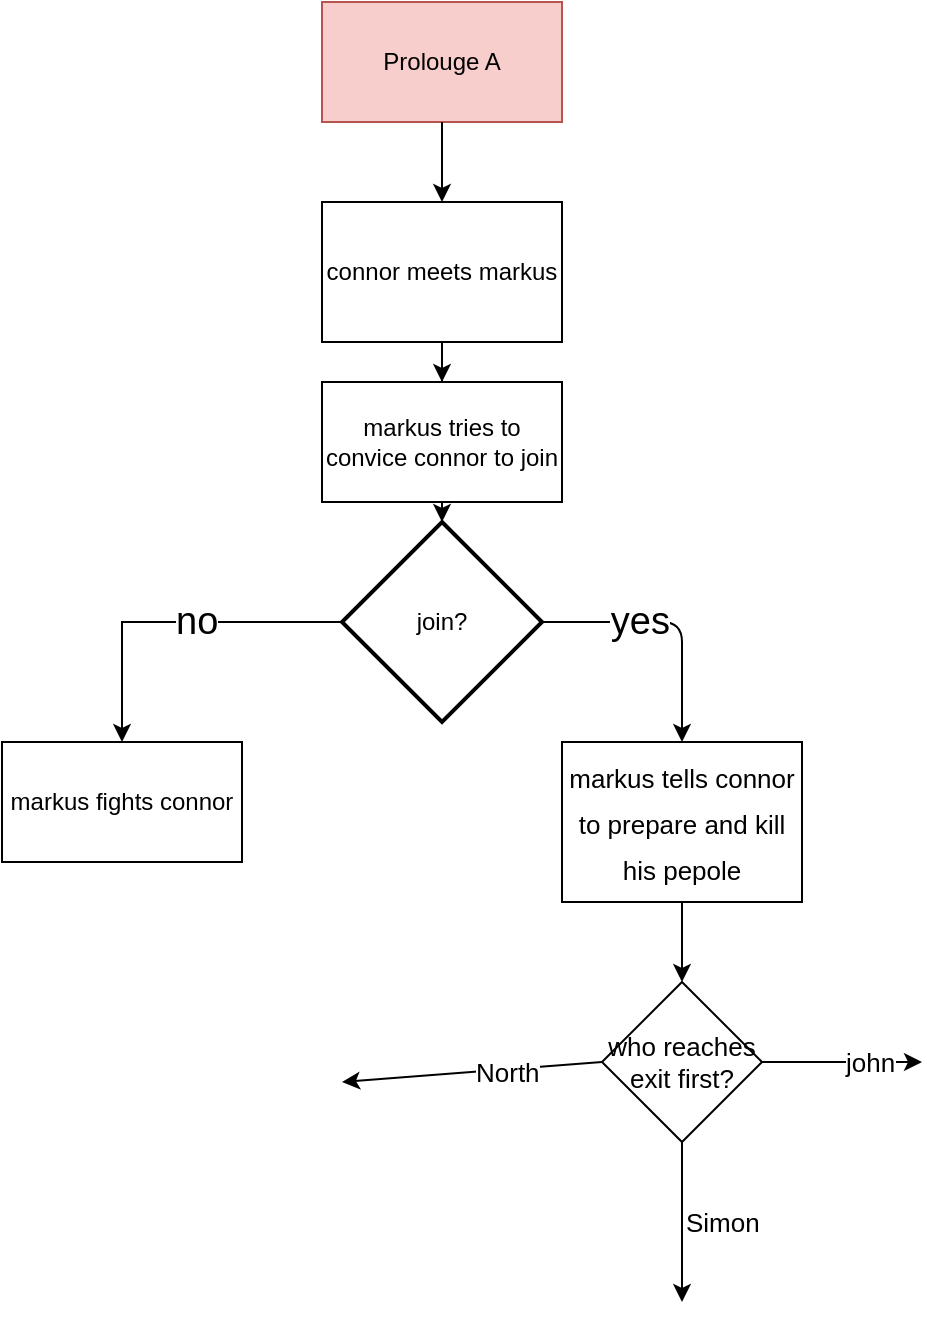 <mxfile version="14.9.5" type="github" pages="2"><diagram id="BBrt9mGEf9Q73akp0OjH" name="Prolouge B"><mxGraphModel dx="868" dy="1540" grid="1" gridSize="10" guides="1" tooltips="1" connect="1" arrows="1" fold="1" page="1" pageScale="1" pageWidth="850" pageHeight="1100" math="0" shadow="0"><root><mxCell id="0"/><mxCell id="1" parent="0"/><mxCell id="MaQCProfMfruXZnc7tDZ-3" style="edgeStyle=orthogonalEdgeStyle;rounded=0;orthogonalLoop=1;jettySize=auto;html=1;" parent="1" source="MaQCProfMfruXZnc7tDZ-2" target="MaQCProfMfruXZnc7tDZ-4" edge="1"><mxGeometry relative="1" as="geometry"><mxPoint x="420" y="180" as="targetPoint"/></mxGeometry></mxCell><mxCell id="MaQCProfMfruXZnc7tDZ-2" value="connor meets markus" style="rounded=0;whiteSpace=wrap;html=1;" parent="1" vertex="1"><mxGeometry x="360" y="60" width="120" height="70" as="geometry"/></mxCell><mxCell id="pl2PKirdChACGvAwaytU-1" style="edgeStyle=orthogonalEdgeStyle;rounded=0;orthogonalLoop=1;jettySize=auto;html=1;exitX=0.5;exitY=1;exitDx=0;exitDy=0;entryX=0.5;entryY=0;entryDx=0;entryDy=0;entryPerimeter=0;fontSize=19;align=left;" parent="1" source="MaQCProfMfruXZnc7tDZ-4" target="MaQCProfMfruXZnc7tDZ-10" edge="1"><mxGeometry relative="1" as="geometry"/></mxCell><mxCell id="MaQCProfMfruXZnc7tDZ-4" value="markus tries to convice connor to join " style="rounded=0;whiteSpace=wrap;html=1;" parent="1" vertex="1"><mxGeometry x="360" y="150" width="120" height="60" as="geometry"/></mxCell><mxCell id="MaQCProfMfruXZnc7tDZ-5" value="Prolouge A" style="rounded=0;whiteSpace=wrap;html=1;fillColor=#f8cecc;strokeColor=#b85450;" parent="1" vertex="1"><mxGeometry x="360" y="-40" width="120" height="60" as="geometry"/></mxCell><mxCell id="MaQCProfMfruXZnc7tDZ-6" value="" style="endArrow=classic;html=1;entryX=0.5;entryY=0;entryDx=0;entryDy=0;exitX=0.5;exitY=1;exitDx=0;exitDy=0;" parent="1" source="MaQCProfMfruXZnc7tDZ-5" target="MaQCProfMfruXZnc7tDZ-2" edge="1"><mxGeometry width="50" height="50" relative="1" as="geometry"><mxPoint x="400" y="160" as="sourcePoint"/><mxPoint x="450" y="110" as="targetPoint"/></mxGeometry></mxCell><mxCell id="MaQCProfMfruXZnc7tDZ-8" value="markus fights connor" style="rounded=0;whiteSpace=wrap;html=1;" parent="1" vertex="1"><mxGeometry x="200" y="330" width="120" height="60" as="geometry"/></mxCell><mxCell id="MaQCProfMfruXZnc7tDZ-11" value="no" style="edgeStyle=orthogonalEdgeStyle;rounded=0;orthogonalLoop=1;jettySize=auto;html=1;exitX=0;exitY=0.5;exitDx=0;exitDy=0;exitPerimeter=0;entryX=0.5;entryY=0;entryDx=0;entryDy=0;fontSize=19;align=left;" parent="1" source="MaQCProfMfruXZnc7tDZ-10" target="MaQCProfMfruXZnc7tDZ-8" edge="1"><mxGeometry relative="1" as="geometry"><mxPoint x="260" y="270" as="targetPoint"/><Array as="points"><mxPoint x="260" y="270"/></Array></mxGeometry></mxCell><mxCell id="MaQCProfMfruXZnc7tDZ-10" value="join?" style="strokeWidth=2;html=1;shape=mxgraph.flowchart.decision;whiteSpace=wrap;" parent="1" vertex="1"><mxGeometry x="370" y="220" width="100" height="100" as="geometry"/></mxCell><mxCell id="pl2PKirdChACGvAwaytU-4" style="edgeStyle=orthogonalEdgeStyle;rounded=0;orthogonalLoop=1;jettySize=auto;html=1;exitX=0.5;exitY=1;exitDx=0;exitDy=0;fontSize=19;align=left;" parent="1" source="MaQCProfMfruXZnc7tDZ-12" target="pl2PKirdChACGvAwaytU-3" edge="1"><mxGeometry relative="1" as="geometry"/></mxCell><mxCell id="MaQCProfMfruXZnc7tDZ-12" value="&lt;font style=&quot;font-size: 13px&quot;&gt;markus tells connor to prepare and kill his pepole&lt;br&gt;&lt;/font&gt;" style="rounded=0;whiteSpace=wrap;html=1;fontSize=19;" parent="1" vertex="1"><mxGeometry x="480" y="330" width="120" height="80" as="geometry"/></mxCell><mxCell id="MaQCProfMfruXZnc7tDZ-13" value="&lt;div align=&quot;right&quot;&gt;yes&lt;/div&gt;" style="endArrow=classic;html=1;fontSize=19;align=right;exitX=1;exitY=0.5;exitDx=0;exitDy=0;exitPerimeter=0;" parent="1" source="MaQCProfMfruXZnc7tDZ-10" edge="1"><mxGeometry width="50" height="50" relative="1" as="geometry"><mxPoint x="400" y="280" as="sourcePoint"/><mxPoint x="540" y="330" as="targetPoint"/><Array as="points"><mxPoint x="540" y="270"/></Array></mxGeometry></mxCell><mxCell id="pl2PKirdChACGvAwaytU-3" value="who reaches exit first?" style="rhombus;whiteSpace=wrap;html=1;fontSize=13;" parent="1" vertex="1"><mxGeometry x="500" y="450" width="80" height="80" as="geometry"/></mxCell><mxCell id="pl2PKirdChACGvAwaytU-5" value="Simon" style="endArrow=classic;html=1;fontSize=13;align=left;exitX=0.5;exitY=1;exitDx=0;exitDy=0;" parent="1" source="pl2PKirdChACGvAwaytU-3" edge="1"><mxGeometry width="50" height="50" relative="1" as="geometry"><mxPoint x="430" y="520" as="sourcePoint"/><mxPoint x="540" y="610" as="targetPoint"/></mxGeometry></mxCell><mxCell id="pl2PKirdChACGvAwaytU-6" value="North" style="endArrow=classic;html=1;fontSize=13;align=left;exitX=0;exitY=0.5;exitDx=0;exitDy=0;" parent="1" source="pl2PKirdChACGvAwaytU-3" edge="1"><mxGeometry width="50" height="50" relative="1" as="geometry"><mxPoint x="430" y="520" as="sourcePoint"/><mxPoint x="370" y="500" as="targetPoint"/></mxGeometry></mxCell><mxCell id="pl2PKirdChACGvAwaytU-7" value="john" style="endArrow=classic;html=1;fontSize=13;align=left;exitX=1;exitY=0.5;exitDx=0;exitDy=0;" parent="1" source="pl2PKirdChACGvAwaytU-3" edge="1"><mxGeometry width="50" height="50" relative="1" as="geometry"><mxPoint x="630" y="420" as="sourcePoint"/><mxPoint x="660" y="490" as="targetPoint"/></mxGeometry></mxCell></root></mxGraphModel></diagram><diagram id="LSSXGm6vcwGNFTwDHMby" name="General Path And naming"><mxGraphModel dx="1871" dy="518" grid="1" gridSize="10" guides="1" tooltips="1" connect="1" arrows="1" fold="1" page="1" pageScale="1" pageWidth="850" pageHeight="1100" math="0" shadow="0"><root><mxCell id="HfX8h-T4SEQHQm-ggGO0-0"/><mxCell id="HfX8h-T4SEQHQm-ggGO0-1" parent="HfX8h-T4SEQHQm-ggGO0-0"/><mxCell id="Yl35D-R3RPes-Wa4raZm-1" style="edgeStyle=orthogonalEdgeStyle;rounded=0;orthogonalLoop=1;jettySize=auto;html=1;exitX=0;exitY=0.5;exitDx=0;exitDy=0;fontSize=13;align=left;" edge="1" parent="HfX8h-T4SEQHQm-ggGO0-1" source="Yl35D-R3RPes-Wa4raZm-0" target="Yl35D-R3RPes-Wa4raZm-6"><mxGeometry relative="1" as="geometry"><mxPoint x="170" y="140" as="targetPoint"/></mxGeometry></mxCell><mxCell id="Yl35D-R3RPes-Wa4raZm-2" style="edgeStyle=orthogonalEdgeStyle;rounded=0;orthogonalLoop=1;jettySize=auto;html=1;exitX=0.25;exitY=1;exitDx=0;exitDy=0;fontSize=13;align=left;" edge="1" parent="HfX8h-T4SEQHQm-ggGO0-1" source="Yl35D-R3RPes-Wa4raZm-0" target="Yl35D-R3RPes-Wa4raZm-7"><mxGeometry relative="1" as="geometry"><mxPoint x="290" y="300" as="targetPoint"/></mxGeometry></mxCell><mxCell id="Yl35D-R3RPes-Wa4raZm-3" style="edgeStyle=orthogonalEdgeStyle;rounded=0;orthogonalLoop=1;jettySize=auto;html=1;exitX=0.5;exitY=1;exitDx=0;exitDy=0;fontSize=13;align=left;" edge="1" parent="HfX8h-T4SEQHQm-ggGO0-1" source="Yl35D-R3RPes-Wa4raZm-0" target="Yl35D-R3RPes-Wa4raZm-8"><mxGeometry relative="1" as="geometry"><mxPoint x="390" y="310" as="targetPoint"/></mxGeometry></mxCell><mxCell id="Yl35D-R3RPes-Wa4raZm-4" style="edgeStyle=orthogonalEdgeStyle;rounded=0;orthogonalLoop=1;jettySize=auto;html=1;exitX=0.75;exitY=1;exitDx=0;exitDy=0;fontSize=13;align=left;" edge="1" parent="HfX8h-T4SEQHQm-ggGO0-1" source="Yl35D-R3RPes-Wa4raZm-0" target="Yl35D-R3RPes-Wa4raZm-9"><mxGeometry relative="1" as="geometry"><mxPoint x="490" y="310" as="targetPoint"/></mxGeometry></mxCell><mxCell id="Yl35D-R3RPes-Wa4raZm-0" value="Prolouge" style="rounded=0;whiteSpace=wrap;html=1;fontSize=13;" vertex="1" parent="HfX8h-T4SEQHQm-ggGO0-1"><mxGeometry x="320" y="110" width="120" height="60" as="geometry"/></mxCell><mxCell id="Yl35D-R3RPes-Wa4raZm-6" value="deviant!connor vs traitor!markus (double betrayal)" style="rounded=0;whiteSpace=wrap;html=1;fontSize=13;" vertex="1" parent="HfX8h-T4SEQHQm-ggGO0-1"><mxGeometry x="110" y="110" width="120" height="60" as="geometry"/></mxCell><mxCell id="8kVbPsEmG5lWkNmF-atF-4" style="edgeStyle=orthogonalEdgeStyle;rounded=0;orthogonalLoop=1;jettySize=auto;html=1;exitX=0.75;exitY=1;exitDx=0;exitDy=0;entryX=0.25;entryY=0;entryDx=0;entryDy=0;fontSize=25;align=left;strokeColor=#66FF66;" edge="1" parent="HfX8h-T4SEQHQm-ggGO0-1" source="Yl35D-R3RPes-Wa4raZm-7" target="8kVbPsEmG5lWkNmF-atF-1"><mxGeometry relative="1" as="geometry"/></mxCell><mxCell id="8kVbPsEmG5lWkNmF-atF-5" style="edgeStyle=orthogonalEdgeStyle;rounded=0;orthogonalLoop=1;jettySize=auto;html=1;exitX=0.25;exitY=1;exitDx=0;exitDy=0;entryX=0.25;entryY=0;entryDx=0;entryDy=0;fontSize=25;align=left;strokeColor=#66FF66;" edge="1" parent="HfX8h-T4SEQHQm-ggGO0-1" source="Yl35D-R3RPes-Wa4raZm-7" target="8kVbPsEmG5lWkNmF-atF-0"><mxGeometry relative="1" as="geometry"/></mxCell><mxCell id="Yl35D-R3RPes-Wa4raZm-7" value="North (murder lust)" style="rounded=0;whiteSpace=wrap;html=1;fontSize=13;" vertex="1" parent="HfX8h-T4SEQHQm-ggGO0-1"><mxGeometry x="130" y="290" width="120" height="60" as="geometry"/></mxCell><mxCell id="8kVbPsEmG5lWkNmF-atF-7" style="edgeStyle=orthogonalEdgeStyle;rounded=0;orthogonalLoop=1;jettySize=auto;html=1;exitX=0.25;exitY=1;exitDx=0;exitDy=0;fontSize=25;align=left;fontColor=#66FF66;strokeColor=#66FF66;" edge="1" parent="HfX8h-T4SEQHQm-ggGO0-1" source="Yl35D-R3RPes-Wa4raZm-8" target="8kVbPsEmG5lWkNmF-atF-0"><mxGeometry relative="1" as="geometry"><Array as="points"><mxPoint x="328" y="400"/><mxPoint x="190" y="400"/></Array></mxGeometry></mxCell><mxCell id="8kVbPsEmG5lWkNmF-atF-8" style="edgeStyle=orthogonalEdgeStyle;rounded=0;orthogonalLoop=1;jettySize=auto;html=1;exitX=0.75;exitY=1;exitDx=0;exitDy=0;entryX=0.25;entryY=0;entryDx=0;entryDy=0;fontSize=25;align=left;strokeColor=#66FF66;" edge="1" parent="HfX8h-T4SEQHQm-ggGO0-1" source="Yl35D-R3RPes-Wa4raZm-8" target="8kVbPsEmG5lWkNmF-atF-2"><mxGeometry relative="1" as="geometry"/></mxCell><mxCell id="Yl35D-R3RPes-Wa4raZm-8" value="Josh(peace sign)" style="rounded=0;whiteSpace=wrap;html=1;fontSize=13;" vertex="1" parent="HfX8h-T4SEQHQm-ggGO0-1"><mxGeometry x="300" y="300" width="110" height="50" as="geometry"/></mxCell><mxCell id="8kVbPsEmG5lWkNmF-atF-9" style="edgeStyle=orthogonalEdgeStyle;rounded=0;orthogonalLoop=1;jettySize=auto;html=1;exitX=0.5;exitY=1;exitDx=0;exitDy=0;entryX=0.5;entryY=0;entryDx=0;entryDy=0;fontSize=25;align=left;" edge="1" parent="HfX8h-T4SEQHQm-ggGO0-1" source="Yl35D-R3RPes-Wa4raZm-9" target="8kVbPsEmG5lWkNmF-atF-2"><mxGeometry relative="1" as="geometry"/></mxCell><mxCell id="8kVbPsEmG5lWkNmF-atF-10" style="edgeStyle=orthogonalEdgeStyle;rounded=0;orthogonalLoop=1;jettySize=auto;html=1;exitX=0.25;exitY=1;exitDx=0;exitDy=0;entryX=0.85;entryY=0.033;entryDx=0;entryDy=0;entryPerimeter=0;fontSize=25;align=left;strokeColor=#66FF66;" edge="1" parent="HfX8h-T4SEQHQm-ggGO0-1" source="Yl35D-R3RPes-Wa4raZm-9" target="8kVbPsEmG5lWkNmF-atF-1"><mxGeometry relative="1" as="geometry"><Array as="points"><mxPoint x="480" y="380"/><mxPoint x="392" y="380"/></Array></mxGeometry></mxCell><mxCell id="Yl35D-R3RPes-Wa4raZm-9" value="Simon (left no one)" style="rounded=0;whiteSpace=wrap;html=1;fontSize=13;" vertex="1" parent="HfX8h-T4SEQHQm-ggGO0-1"><mxGeometry x="450" y="290" width="120" height="60" as="geometry"/></mxCell><mxCell id="8kVbPsEmG5lWkNmF-atF-14" style="edgeStyle=orthogonalEdgeStyle;rounded=0;orthogonalLoop=1;jettySize=auto;html=1;exitX=0.5;exitY=1;exitDx=0;exitDy=0;entryX=0.25;entryY=0;entryDx=0;entryDy=0;fontSize=25;align=left;" edge="1" parent="HfX8h-T4SEQHQm-ggGO0-1" source="8kVbPsEmG5lWkNmF-atF-0" target="8kVbPsEmG5lWkNmF-atF-13"><mxGeometry relative="1" as="geometry"/></mxCell><mxCell id="8kVbPsEmG5lWkNmF-atF-0" value="North and josh (freedom or death)" style="rounded=0;whiteSpace=wrap;html=1;fontSize=13;" vertex="1" parent="HfX8h-T4SEQHQm-ggGO0-1"><mxGeometry x="130" y="470" width="120" height="60" as="geometry"/></mxCell><mxCell id="8kVbPsEmG5lWkNmF-atF-15" style="edgeStyle=orthogonalEdgeStyle;rounded=0;orthogonalLoop=1;jettySize=auto;html=1;exitX=0.5;exitY=1;exitDx=0;exitDy=0;entryX=0.5;entryY=0;entryDx=0;entryDy=0;fontSize=25;align=left;" edge="1" parent="HfX8h-T4SEQHQm-ggGO0-1" source="8kVbPsEmG5lWkNmF-atF-1" target="8kVbPsEmG5lWkNmF-atF-13"><mxGeometry relative="1" as="geometry"/></mxCell><mxCell id="8kVbPsEmG5lWkNmF-atF-1" value="North and simon (incompatable)" style="rounded=0;whiteSpace=wrap;html=1;fontSize=13;" vertex="1" parent="HfX8h-T4SEQHQm-ggGO0-1"><mxGeometry x="290" y="470" width="120" height="60" as="geometry"/></mxCell><mxCell id="8kVbPsEmG5lWkNmF-atF-16" style="edgeStyle=orthogonalEdgeStyle;rounded=0;orthogonalLoop=1;jettySize=auto;html=1;exitX=0.25;exitY=1;exitDx=0;exitDy=0;entryX=0.75;entryY=0;entryDx=0;entryDy=0;fontSize=25;align=left;" edge="1" parent="HfX8h-T4SEQHQm-ggGO0-1" source="8kVbPsEmG5lWkNmF-atF-2" target="8kVbPsEmG5lWkNmF-atF-13"><mxGeometry relative="1" as="geometry"/></mxCell><mxCell id="8kVbPsEmG5lWkNmF-atF-2" value="Josh and simon (Male-ware)" style="rounded=0;whiteSpace=wrap;html=1;fontSize=13;" vertex="1" parent="HfX8h-T4SEQHQm-ggGO0-1"><mxGeometry x="450" y="470" width="120" height="60" as="geometry"/></mxCell><mxCell id="8kVbPsEmG5lWkNmF-atF-3" value="First Phase (Vs gavin)" style="text;html=1;strokeColor=none;fillColor=none;align=center;verticalAlign=middle;whiteSpace=wrap;rounded=0;fontSize=25;" vertex="1" parent="HfX8h-T4SEQHQm-ggGO0-1"><mxGeometry x="-90" y="290" width="130" height="80" as="geometry"/></mxCell><mxCell id="8kVbPsEmG5lWkNmF-atF-11" value="Second Phase (Vs gavin and markus)" style="text;html=1;strokeColor=none;fillColor=none;align=center;verticalAlign=middle;whiteSpace=wrap;rounded=0;fontSize=25;" vertex="1" parent="HfX8h-T4SEQHQm-ggGO0-1"><mxGeometry x="-120" y="390" width="220" height="100" as="geometry"/></mxCell><mxCell id="8kVbPsEmG5lWkNmF-atF-21" value="tie (50-75%)" style="edgeStyle=orthogonalEdgeStyle;rounded=0;orthogonalLoop=1;jettySize=auto;html=1;exitX=0.25;exitY=1;exitDx=0;exitDy=0;entryX=0.5;entryY=0;entryDx=0;entryDy=0;fontSize=13;align=left;" edge="1" parent="HfX8h-T4SEQHQm-ggGO0-1" source="8kVbPsEmG5lWkNmF-atF-13" target="8kVbPsEmG5lWkNmF-atF-18"><mxGeometry relative="1" as="geometry"/></mxCell><mxCell id="8kVbPsEmG5lWkNmF-atF-22" value="&lt;div&gt;lose(&amp;lt;50%)&lt;/div&gt;" style="edgeStyle=orthogonalEdgeStyle;rounded=0;orthogonalLoop=1;jettySize=auto;html=1;exitX=0.5;exitY=1;exitDx=0;exitDy=0;entryX=0.5;entryY=0;entryDx=0;entryDy=0;fontSize=13;align=left;" edge="1" parent="HfX8h-T4SEQHQm-ggGO0-1" source="8kVbPsEmG5lWkNmF-atF-13" target="8kVbPsEmG5lWkNmF-atF-19"><mxGeometry relative="1" as="geometry"/></mxCell><mxCell id="8kVbPsEmG5lWkNmF-atF-23" value="win (&amp;gt;75%)" style="edgeStyle=orthogonalEdgeStyle;rounded=0;orthogonalLoop=1;jettySize=auto;html=1;exitX=0.75;exitY=1;exitDx=0;exitDy=0;entryX=0.5;entryY=0;entryDx=0;entryDy=0;fontSize=13;align=left;" edge="1" parent="HfX8h-T4SEQHQm-ggGO0-1" source="8kVbPsEmG5lWkNmF-atF-13" target="8kVbPsEmG5lWkNmF-atF-20"><mxGeometry relative="1" as="geometry"/></mxCell><mxCell id="8kVbPsEmG5lWkNmF-atF-13" value="Jericho crew (leader revolution )" style="rounded=0;whiteSpace=wrap;html=1;fontSize=13;" vertex="1" parent="HfX8h-T4SEQHQm-ggGO0-1"><mxGeometry x="270" y="580" width="160" height="80" as="geometry"/></mxCell><mxCell id="8kVbPsEmG5lWkNmF-atF-18" value="" style="rounded=0;whiteSpace=wrap;html=1;fontSize=13;fillColor=#d5e8d4;strokeColor=#82b366;" vertex="1" parent="HfX8h-T4SEQHQm-ggGO0-1"><mxGeometry x="100" y="730" width="120" height="60" as="geometry"/></mxCell><mxCell id="8kVbPsEmG5lWkNmF-atF-19" value="" style="rounded=0;whiteSpace=wrap;html=1;fontSize=13;fillColor=#d5e8d4;strokeColor=#82b366;" vertex="1" parent="HfX8h-T4SEQHQm-ggGO0-1"><mxGeometry x="290" y="760" width="120" height="60" as="geometry"/></mxCell><mxCell id="8kVbPsEmG5lWkNmF-atF-20" value="" style="rounded=0;whiteSpace=wrap;html=1;fontSize=13;fillColor=#d5e8d4;strokeColor=#82b366;" vertex="1" parent="HfX8h-T4SEQHQm-ggGO0-1"><mxGeometry x="500" y="730" width="120" height="60" as="geometry"/></mxCell><mxCell id="8kVbPsEmG5lWkNmF-atF-24" value="Third Phase (Vs gavin,markus and machine!connor)" style="text;html=1;strokeColor=none;fillColor=none;align=center;verticalAlign=middle;whiteSpace=wrap;rounded=0;fontSize=25;" vertex="1" parent="HfX8h-T4SEQHQm-ggGO0-1"><mxGeometry x="-110" y="580" width="220" height="100" as="geometry"/></mxCell><mxCell id="8kVbPsEmG5lWkNmF-atF-25" value="" style="endArrow=none;dashed=1;html=1;dashPattern=1 3;strokeWidth=2;fontSize=13;align=left;" edge="1" parent="HfX8h-T4SEQHQm-ggGO0-1"><mxGeometry width="50" height="50" relative="1" as="geometry"><mxPoint x="650" y="760" as="sourcePoint"/><mxPoint x="650" y="200" as="targetPoint"/></mxGeometry></mxCell><mxCell id="8kVbPsEmG5lWkNmF-atF-26" value="Perfection path" style="text;html=1;strokeColor=none;fillColor=none;align=center;verticalAlign=middle;whiteSpace=wrap;rounded=0;fontSize=26;fontColor=#66FF66;" vertex="1" parent="HfX8h-T4SEQHQm-ggGO0-1"><mxGeometry x="-90" y="80" width="130" height="110" as="geometry"/></mxCell></root></mxGraphModel></diagram></mxfile>